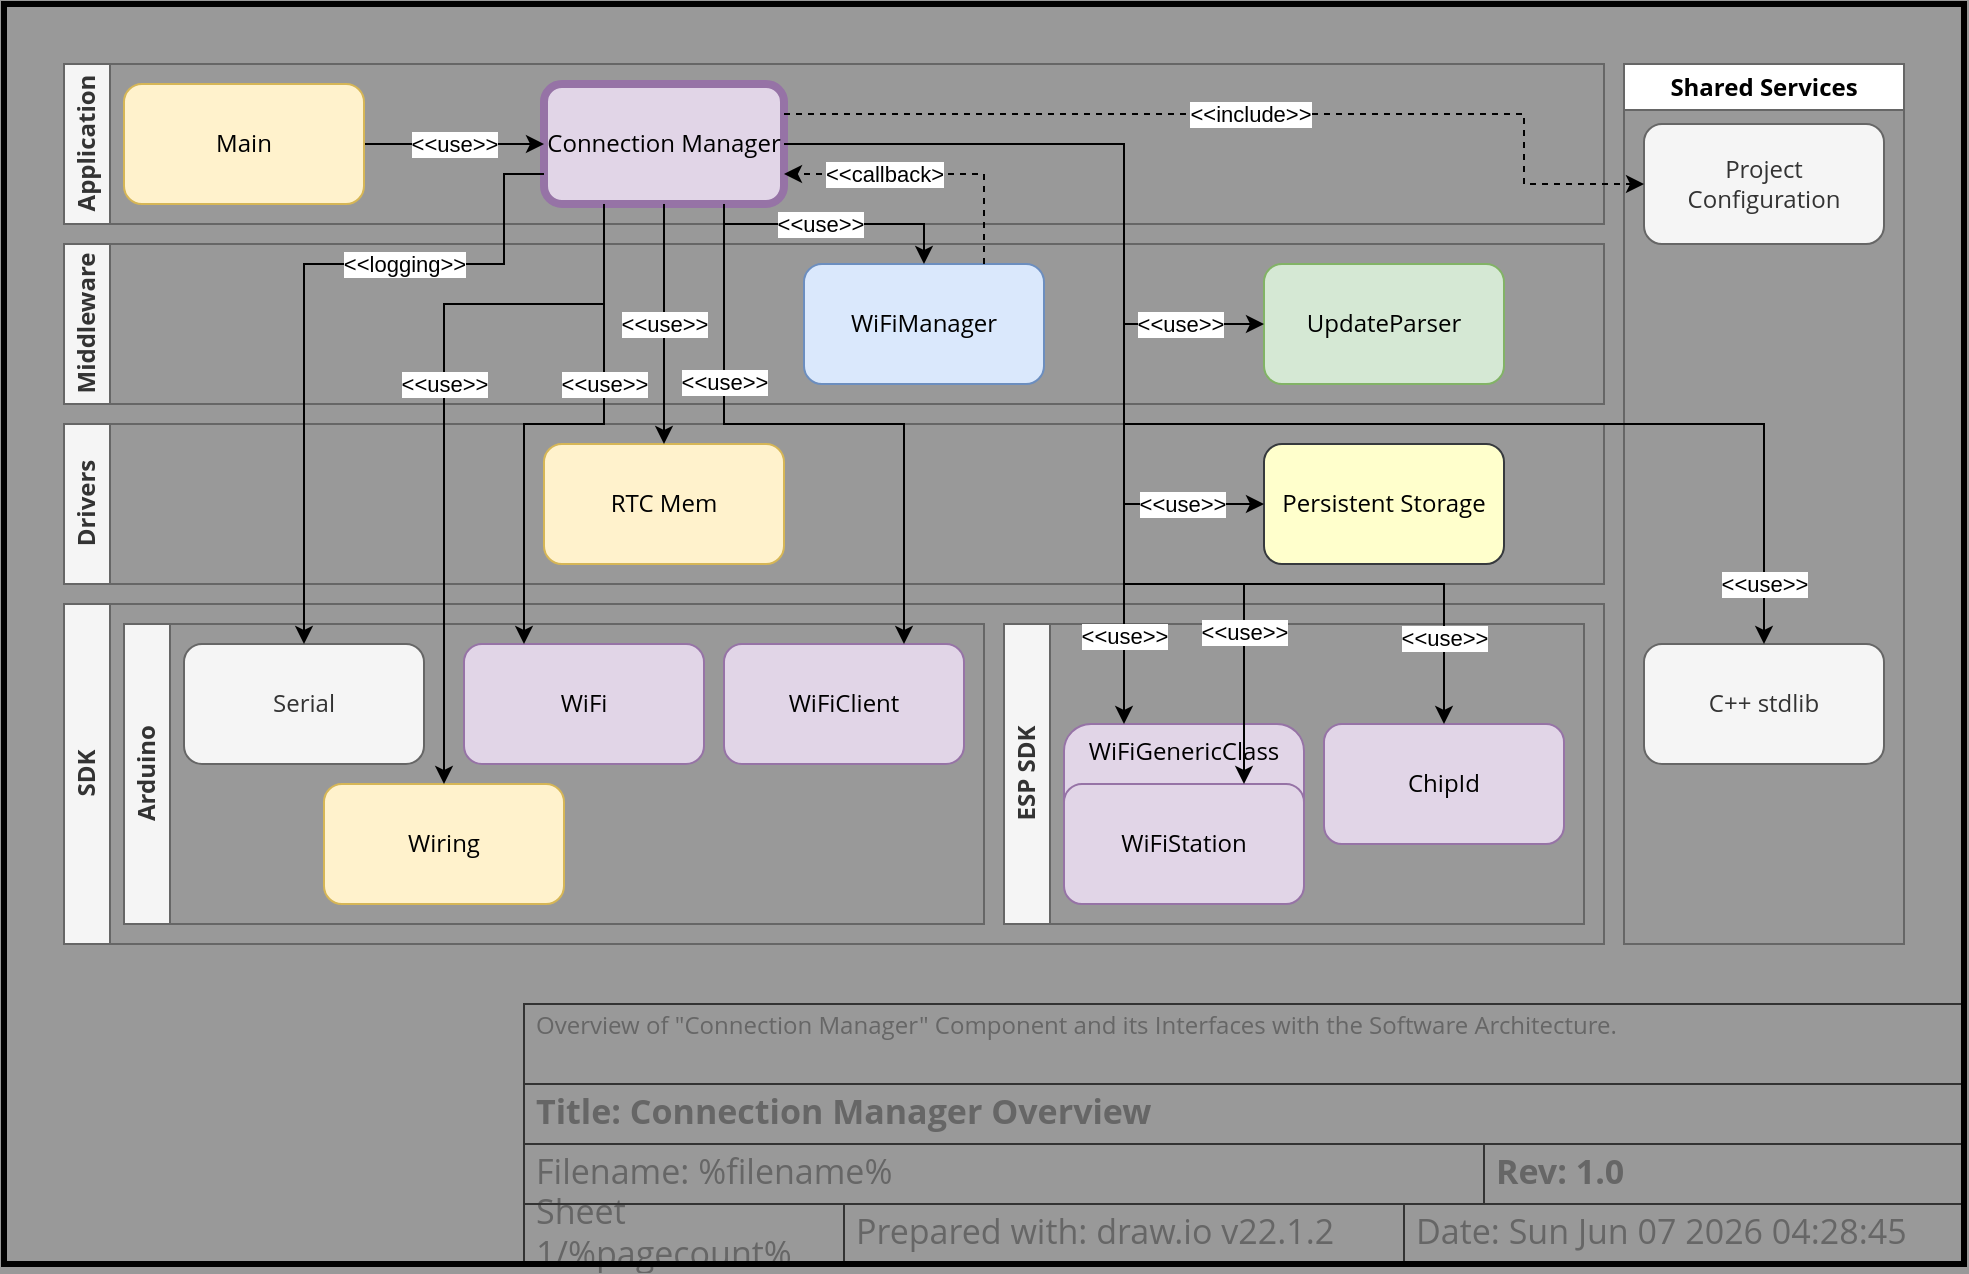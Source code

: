 <mxfile version="22.1.2" type="device">
  <diagram name="Connection Manager Overview" id="fo18u6Ch1KVScq3Fo-Wy">
    <mxGraphModel dx="1904" dy="1254" grid="1" gridSize="10" guides="1" tooltips="1" connect="1" arrows="1" fold="1" page="1" pageScale="1" pageWidth="800" pageHeight="350" background="#999999" math="0" shadow="0">
      <root>
        <object label="" description="Overview of &quot;Connection Manager&quot; Component and its Interfaces with the Software Architecture." rev="1.0" id="0">
          <mxCell />
        </object>
        <object label="Title Block" id="1">
          <mxCell style="locked=1;" parent="0" />
        </object>
        <mxCell id="h7L3MlKvrl_dhOmhB3lf-10" value="Prepared with: draw.io v22.1.2" style="strokeWidth=1;shadow=0;dashed=0;align=center;html=1;shape=mxgraph.mockup.text.textBox;fontColor=#666666;align=left;fontSize=17;spacingLeft=4;spacingTop=-3;whiteSpace=wrap;strokeColor=#333333;mainText=;fillColor=none;fontFamily=Open Sans;movable=1;resizable=1;rotatable=1;deletable=1;editable=1;locked=0;connectable=1;" parent="1" vertex="1">
          <mxGeometry x="220" y="300" width="280" height="30" as="geometry" />
        </mxCell>
        <object label="&lt;div align=&quot;left&quot;&gt;Sheet %pagenumber%/%pagecount%&lt;/div&gt;" placeholders="1" id="h7L3MlKvrl_dhOmhB3lf-12">
          <mxCell style="strokeWidth=1;shadow=0;dashed=0;align=left;html=1;shape=mxgraph.mockup.text.textBox;fontColor=#666666;align=left;fontSize=17;spacingLeft=4;spacingTop=-3;whiteSpace=wrap;strokeColor=#333333;mainText=;fillColor=none;fontFamily=Open Sans;movable=1;resizable=1;rotatable=1;deletable=1;editable=1;locked=0;connectable=1;" parent="1" vertex="1">
            <mxGeometry x="60" y="300" width="160" height="30" as="geometry" />
          </mxCell>
        </object>
        <object label="Date: &lt;font style=&quot;font-size: 17px;&quot;&gt;%date{ddd mmm dd yyyy HH:MM:ss}%&lt;/font&gt;" placeholders="1" id="h7L3MlKvrl_dhOmhB3lf-13">
          <mxCell style="strokeWidth=1;shadow=0;dashed=0;align=center;html=1;shape=mxgraph.mockup.text.textBox;fontColor=#666666;align=left;fontSize=17;spacingLeft=4;spacingTop=-3;whiteSpace=wrap;strokeColor=#333333;mainText=;fillColor=none;fontFamily=Open Sans;movable=1;resizable=1;rotatable=1;deletable=1;editable=1;locked=0;connectable=1;" parent="1" vertex="1">
            <mxGeometry x="500" y="300" width="280" height="30" as="geometry" />
          </mxCell>
        </object>
        <object label="&lt;b&gt;Title: %page%&lt;/b&gt;" placeholders="1" id="h7L3MlKvrl_dhOmhB3lf-14">
          <mxCell style="strokeWidth=1;shadow=0;dashed=0;align=center;html=1;shape=mxgraph.mockup.text.textBox;fontColor=#666666;align=left;fontSize=17;spacingLeft=4;spacingTop=-3;whiteSpace=wrap;strokeColor=#333333;mainText=;fillColor=none;fontFamily=Open Sans;movable=1;resizable=1;rotatable=1;deletable=1;editable=1;locked=0;connectable=1;" parent="1" vertex="1">
            <mxGeometry x="60" y="240" width="720" height="30" as="geometry" />
          </mxCell>
        </object>
        <object label="Filename: %filename%" placeholders="1" id="h7L3MlKvrl_dhOmhB3lf-15">
          <mxCell style="strokeWidth=1;shadow=0;dashed=0;align=center;html=1;shape=mxgraph.mockup.text.textBox;fontColor=#666666;align=left;fontSize=17;spacingLeft=4;spacingTop=-3;whiteSpace=wrap;strokeColor=#333333;mainText=;fillColor=none;fontFamily=Open Sans;movable=1;resizable=1;rotatable=1;deletable=1;editable=1;locked=0;connectable=1;" parent="1" vertex="1">
            <mxGeometry x="60" y="270" width="480" height="30" as="geometry" />
          </mxCell>
        </object>
        <object label="&lt;div align=&quot;left&quot;&gt;%description%&lt;/div&gt;" placeholders="1" id="h7L3MlKvrl_dhOmhB3lf-16">
          <mxCell style="strokeWidth=1;shadow=0;dashed=0;html=1;shape=mxgraph.mockup.text.textBox;fontColor=#666666;align=left;verticalAlign=top;fontSize=12;spacingLeft=4;spacingTop=-3;whiteSpace=wrap;strokeColor=#333333;mainText=;fillColor=none;fontFamily=Open Sans;movable=1;resizable=1;rotatable=1;deletable=1;editable=1;locked=0;connectable=1;" parent="1" vertex="1">
            <mxGeometry x="60" y="200" width="720" height="40" as="geometry" />
          </mxCell>
        </object>
        <object label="&lt;b&gt;Rev: %rev%&lt;br&gt;&lt;/b&gt;" placeholders="1" id="EyKvBmyPNv_MzgSUc5b6-1">
          <mxCell style="strokeWidth=1;shadow=0;dashed=0;align=center;html=1;shape=mxgraph.mockup.text.textBox;fontColor=#666666;align=left;fontSize=17;spacingLeft=4;spacingTop=-3;whiteSpace=wrap;strokeColor=#333333;mainText=;fillColor=none;fontFamily=Open Sans;movable=1;resizable=1;rotatable=1;deletable=1;editable=1;locked=0;connectable=1;" parent="1" vertex="1">
            <mxGeometry x="540" y="270" width="240" height="30" as="geometry" />
          </mxCell>
        </object>
        <object label="Drawing Frame" id="2jkEU8j2_UPUL1MGRyPS-1">
          <mxCell style="locked=1;" parent="0" />
        </object>
        <mxCell id="2jkEU8j2_UPUL1MGRyPS-2" value="" style="rounded=0;whiteSpace=wrap;html=1;fillColor=none;strokeWidth=3;movable=1;resizable=1;rotatable=1;deletable=1;editable=1;locked=0;connectable=1;" parent="2jkEU8j2_UPUL1MGRyPS-1" vertex="1">
          <mxGeometry x="-200" y="-300" width="980" height="630" as="geometry" />
        </mxCell>
        <object label="Document" id="NbdiYjX3MhI7OpqD2NvG-1">
          <mxCell parent="0" />
        </object>
        <mxCell id="Sss9bJefdTC3gDfBGX2G-5" value="SDK" style="swimlane;horizontal=0;whiteSpace=wrap;html=1;fontFamily=Open Sans;fillColor=#f5f5f5;strokeColor=#666666;fontColor=#333333;" parent="NbdiYjX3MhI7OpqD2NvG-1" vertex="1">
          <mxGeometry x="-170" width="770" height="170" as="geometry">
            <mxRectangle x="-260" width="40" height="140" as="alternateBounds" />
          </mxGeometry>
        </mxCell>
        <mxCell id="Sss9bJefdTC3gDfBGX2G-9" value="ESP SDK" style="swimlane;horizontal=0;whiteSpace=wrap;html=1;fontFamily=Open Sans;fillColor=#f5f5f5;strokeColor=#666666;fontColor=#333333;" parent="Sss9bJefdTC3gDfBGX2G-5" vertex="1">
          <mxGeometry x="470" y="10" width="290" height="150" as="geometry">
            <mxRectangle x="60" y="-60" width="40" height="140" as="alternateBounds" />
          </mxGeometry>
        </mxCell>
        <mxCell id="Sss9bJefdTC3gDfBGX2G-22" value="WiFiGenericClass" style="rounded=1;whiteSpace=wrap;html=1;fontFamily=Open Sans;fillColor=#e1d5e7;strokeColor=#9673a6;verticalAlign=top;" parent="Sss9bJefdTC3gDfBGX2G-9" vertex="1">
          <mxGeometry x="30" y="50" width="120" height="90" as="geometry" />
        </mxCell>
        <mxCell id="tb5jybf7uf42myFAHZ4B-7" value="ChipId" style="rounded=1;whiteSpace=wrap;html=1;fontFamily=Open Sans;fillColor=#e1d5e7;strokeColor=#9673a6;" parent="Sss9bJefdTC3gDfBGX2G-9" vertex="1">
          <mxGeometry x="160" y="50" width="120" height="60" as="geometry" />
        </mxCell>
        <mxCell id="tb5jybf7uf42myFAHZ4B-15" value="WiFiStation" style="rounded=1;whiteSpace=wrap;html=1;fontFamily=Open Sans;fillColor=#e1d5e7;strokeColor=#9673a6;" parent="Sss9bJefdTC3gDfBGX2G-9" vertex="1">
          <mxGeometry x="30" y="80" width="120" height="60" as="geometry" />
        </mxCell>
        <mxCell id="Sss9bJefdTC3gDfBGX2G-8" value="Arduino" style="swimlane;horizontal=0;whiteSpace=wrap;html=1;fillStyle=auto;fontFamily=Open Sans;fillColor=#f5f5f5;strokeColor=#666666;fontColor=#333333;" parent="Sss9bJefdTC3gDfBGX2G-5" vertex="1">
          <mxGeometry x="30" y="10" width="430" height="150" as="geometry">
            <mxRectangle x="60" y="-60" width="40" height="140" as="alternateBounds" />
          </mxGeometry>
        </mxCell>
        <mxCell id="Sss9bJefdTC3gDfBGX2G-13" value="WiFi" style="rounded=1;whiteSpace=wrap;html=1;fontFamily=Open Sans;fillColor=#e1d5e7;strokeColor=#9673a6;" parent="Sss9bJefdTC3gDfBGX2G-8" vertex="1">
          <mxGeometry x="170" y="10" width="120" height="60" as="geometry" />
        </mxCell>
        <mxCell id="Sss9bJefdTC3gDfBGX2G-14" value="WiFiClient" style="rounded=1;whiteSpace=wrap;html=1;fontFamily=Open Sans;fillColor=#e1d5e7;strokeColor=#9673a6;" parent="Sss9bJefdTC3gDfBGX2G-8" vertex="1">
          <mxGeometry x="300" y="10" width="120" height="60" as="geometry" />
        </mxCell>
        <mxCell id="tb5jybf7uf42myFAHZ4B-3" value="Serial" style="rounded=1;whiteSpace=wrap;html=1;fontFamily=Open Sans;fillColor=#f5f5f5;strokeColor=#666666;fontColor=#333333;" parent="Sss9bJefdTC3gDfBGX2G-8" vertex="1">
          <mxGeometry x="30" y="10" width="120" height="60" as="geometry" />
        </mxCell>
        <mxCell id="tb5jybf7uf42myFAHZ4B-11" value="Wiring" style="rounded=1;whiteSpace=wrap;html=1;fontFamily=Open Sans;fillColor=#fff2cc;strokeColor=#d6b656;" parent="Sss9bJefdTC3gDfBGX2G-8" vertex="1">
          <mxGeometry x="100" y="80" width="120" height="60" as="geometry" />
        </mxCell>
        <mxCell id="lVKpyNV5w2mlOseutN5l-1" value="Drivers" style="swimlane;horizontal=0;whiteSpace=wrap;html=1;fontFamily=Open Sans;fillColor=#f5f5f5;fontColor=#333333;strokeColor=#666666;" parent="NbdiYjX3MhI7OpqD2NvG-1" vertex="1">
          <mxGeometry x="-170" y="-90" width="770" height="80" as="geometry" />
        </mxCell>
        <mxCell id="lVKpyNV5w2mlOseutN5l-5" value="Persistent Storage" style="rounded=1;whiteSpace=wrap;html=1;fontFamily=Open Sans;fillColor=#FFFFCC;strokeColor=#36393d;" parent="lVKpyNV5w2mlOseutN5l-1" vertex="1">
          <mxGeometry x="600" y="10" width="120" height="60" as="geometry" />
        </mxCell>
        <mxCell id="lVKpyNV5w2mlOseutN5l-4" value="RTC Mem" style="rounded=1;whiteSpace=wrap;html=1;fontFamily=Open Sans;fillColor=#fff2cc;strokeColor=#d6b656;" parent="lVKpyNV5w2mlOseutN5l-1" vertex="1">
          <mxGeometry x="240" y="10" width="120" height="60" as="geometry" />
        </mxCell>
        <mxCell id="lVKpyNV5w2mlOseutN5l-8" value="Middleware" style="swimlane;horizontal=0;whiteSpace=wrap;html=1;fontFamily=Open Sans;fillColor=#f5f5f5;fontColor=#333333;strokeColor=#666666;" parent="NbdiYjX3MhI7OpqD2NvG-1" vertex="1">
          <mxGeometry x="-170" y="-180" width="770" height="80" as="geometry" />
        </mxCell>
        <mxCell id="lVKpyNV5w2mlOseutN5l-9" value="WiFiManager" style="rounded=1;whiteSpace=wrap;html=1;fontFamily=Open Sans;fillColor=#dae8fc;strokeColor=#6c8ebf;" parent="lVKpyNV5w2mlOseutN5l-8" vertex="1">
          <mxGeometry x="370" y="10" width="120" height="60" as="geometry" />
        </mxCell>
        <mxCell id="lVKpyNV5w2mlOseutN5l-10" value="UpdateParser" style="rounded=1;whiteSpace=wrap;html=1;fontFamily=Open Sans;fillColor=#d5e8d4;strokeColor=#82b366;" parent="lVKpyNV5w2mlOseutN5l-8" vertex="1">
          <mxGeometry x="600" y="10" width="120" height="60" as="geometry" />
        </mxCell>
        <mxCell id="lVKpyNV5w2mlOseutN5l-12" value="Application" style="swimlane;horizontal=0;whiteSpace=wrap;html=1;fontFamily=Open Sans;fillColor=#f5f5f5;fontColor=#333333;strokeColor=#666666;" parent="NbdiYjX3MhI7OpqD2NvG-1" vertex="1">
          <mxGeometry x="-170" y="-270" width="770" height="80" as="geometry">
            <mxRectangle x="-290" y="-340" width="40" height="100" as="alternateBounds" />
          </mxGeometry>
        </mxCell>
        <mxCell id="lVKpyNV5w2mlOseutN5l-14" value="Connection Manager" style="rounded=1;whiteSpace=wrap;html=1;fontFamily=Open Sans;fillColor=#e1d5e7;strokeColor=#9673a6;strokeWidth=4;" parent="lVKpyNV5w2mlOseutN5l-12" vertex="1">
          <mxGeometry x="240" y="10" width="120" height="60" as="geometry" />
        </mxCell>
        <mxCell id="tb5jybf7uf42myFAHZ4B-2" value="&amp;lt;&amp;lt;use&amp;gt;&amp;gt;" style="edgeStyle=orthogonalEdgeStyle;rounded=0;orthogonalLoop=1;jettySize=auto;html=1;" parent="lVKpyNV5w2mlOseutN5l-12" source="tb5jybf7uf42myFAHZ4B-1" target="lVKpyNV5w2mlOseutN5l-14" edge="1">
          <mxGeometry relative="1" as="geometry" />
        </mxCell>
        <mxCell id="tb5jybf7uf42myFAHZ4B-1" value="Main" style="rounded=1;whiteSpace=wrap;html=1;fontFamily=Open Sans;fillColor=#fff2cc;strokeColor=#d6b656;" parent="lVKpyNV5w2mlOseutN5l-12" vertex="1">
          <mxGeometry x="30" y="10" width="120" height="60" as="geometry" />
        </mxCell>
        <mxCell id="un4NKVT6_Mbu8oOSIWiY-5" value="&amp;lt;&amp;lt;use&amp;gt;&amp;gt;" style="edgeStyle=orthogonalEdgeStyle;rounded=0;orthogonalLoop=1;jettySize=auto;html=1;exitX=0.75;exitY=1;exitDx=0;exitDy=0;entryX=0.5;entryY=0;entryDx=0;entryDy=0;" parent="NbdiYjX3MhI7OpqD2NvG-1" source="lVKpyNV5w2mlOseutN5l-14" target="lVKpyNV5w2mlOseutN5l-9" edge="1">
          <mxGeometry x="-0.111" relative="1" as="geometry">
            <mxPoint x="250" y="-170" as="targetPoint" />
            <Array as="points">
              <mxPoint x="190" y="-190" />
              <mxPoint x="290" y="-190" />
            </Array>
            <mxPoint as="offset" />
          </mxGeometry>
        </mxCell>
        <mxCell id="un4NKVT6_Mbu8oOSIWiY-6" value="&amp;lt;&amp;lt;use&amp;gt;&amp;gt;" style="edgeStyle=orthogonalEdgeStyle;rounded=0;orthogonalLoop=1;jettySize=auto;html=1;exitX=1;exitY=0.5;exitDx=0;exitDy=0;" parent="NbdiYjX3MhI7OpqD2NvG-1" source="lVKpyNV5w2mlOseutN5l-14" target="lVKpyNV5w2mlOseutN5l-10" edge="1">
          <mxGeometry x="0.746" relative="1" as="geometry">
            <Array as="points">
              <mxPoint x="360" y="-230" />
              <mxPoint x="360" y="-140" />
            </Array>
            <mxPoint as="offset" />
          </mxGeometry>
        </mxCell>
        <mxCell id="un4NKVT6_Mbu8oOSIWiY-7" value="&amp;lt;&amp;lt;use&amp;gt;&amp;gt;" style="edgeStyle=orthogonalEdgeStyle;rounded=0;orthogonalLoop=1;jettySize=auto;html=1;" parent="NbdiYjX3MhI7OpqD2NvG-1" source="lVKpyNV5w2mlOseutN5l-14" target="lVKpyNV5w2mlOseutN5l-4" edge="1">
          <mxGeometry relative="1" as="geometry" />
        </mxCell>
        <mxCell id="un4NKVT6_Mbu8oOSIWiY-16" value="&amp;lt;&amp;lt;use&amp;gt;&amp;gt;" style="edgeStyle=orthogonalEdgeStyle;rounded=0;orthogonalLoop=1;jettySize=auto;html=1;exitX=1;exitY=0.5;exitDx=0;exitDy=0;" parent="NbdiYjX3MhI7OpqD2NvG-1" source="lVKpyNV5w2mlOseutN5l-14" target="lVKpyNV5w2mlOseutN5l-5" edge="1">
          <mxGeometry x="0.802" relative="1" as="geometry">
            <mxPoint x="600" y="-185" as="sourcePoint" />
            <mxPoint x="670" y="-80" as="targetPoint" />
            <Array as="points">
              <mxPoint x="360" y="-230" />
              <mxPoint x="360" y="-50" />
            </Array>
            <mxPoint as="offset" />
          </mxGeometry>
        </mxCell>
        <mxCell id="tb5jybf7uf42myFAHZ4B-4" value="Shared Services" style="swimlane;whiteSpace=wrap;html=1;fontFamily=Open Sans;strokeColor=#666666;" parent="NbdiYjX3MhI7OpqD2NvG-1" vertex="1">
          <mxGeometry x="610" y="-270" width="140" height="440" as="geometry" />
        </mxCell>
        <mxCell id="tb5jybf7uf42myFAHZ4B-5" value="Project Configuration" style="rounded=1;whiteSpace=wrap;html=1;fontFamily=Open Sans;fillColor=#f5f5f5;strokeColor=#666666;fontColor=#333333;" parent="tb5jybf7uf42myFAHZ4B-4" vertex="1">
          <mxGeometry x="10" y="30" width="120" height="60" as="geometry" />
        </mxCell>
        <mxCell id="tb5jybf7uf42myFAHZ4B-13" value="C++ stdlib" style="rounded=1;whiteSpace=wrap;html=1;fontFamily=Open Sans;fillColor=#f5f5f5;strokeColor=#666666;fontColor=#333333;" parent="tb5jybf7uf42myFAHZ4B-4" vertex="1">
          <mxGeometry x="10" y="290" width="120" height="60" as="geometry" />
        </mxCell>
        <mxCell id="tb5jybf7uf42myFAHZ4B-6" value="&amp;lt;&amp;lt;include&amp;gt;&amp;gt;" style="edgeStyle=orthogonalEdgeStyle;rounded=0;orthogonalLoop=1;jettySize=auto;html=1;dashed=1;exitX=1;exitY=0.25;exitDx=0;exitDy=0;" parent="NbdiYjX3MhI7OpqD2NvG-1" source="lVKpyNV5w2mlOseutN5l-14" target="tb5jybf7uf42myFAHZ4B-5" edge="1">
          <mxGeometry relative="1" as="geometry">
            <Array as="points">
              <mxPoint x="560" y="-245" />
              <mxPoint x="560" y="-210" />
            </Array>
          </mxGeometry>
        </mxCell>
        <mxCell id="tb5jybf7uf42myFAHZ4B-8" value="&amp;lt;&amp;lt;logging&amp;gt;&amp;gt;" style="edgeStyle=orthogonalEdgeStyle;rounded=0;orthogonalLoop=1;jettySize=auto;html=1;exitX=0;exitY=0.75;exitDx=0;exitDy=0;" parent="NbdiYjX3MhI7OpqD2NvG-1" source="lVKpyNV5w2mlOseutN5l-14" target="tb5jybf7uf42myFAHZ4B-3" edge="1">
          <mxGeometry x="-0.352" relative="1" as="geometry">
            <Array as="points">
              <mxPoint x="50" y="-215" />
              <mxPoint x="50" y="-170" />
              <mxPoint x="-50" y="-170" />
            </Array>
            <mxPoint as="offset" />
          </mxGeometry>
        </mxCell>
        <mxCell id="tb5jybf7uf42myFAHZ4B-9" value="&amp;lt;&amp;lt;use&amp;gt;&amp;gt;" style="edgeStyle=orthogonalEdgeStyle;rounded=0;orthogonalLoop=1;jettySize=auto;html=1;exitX=0.25;exitY=1;exitDx=0;exitDy=0;entryX=0.25;entryY=0;entryDx=0;entryDy=0;" parent="NbdiYjX3MhI7OpqD2NvG-1" source="lVKpyNV5w2mlOseutN5l-14" target="Sss9bJefdTC3gDfBGX2G-13" edge="1">
          <mxGeometry x="-0.308" relative="1" as="geometry">
            <mxPoint as="offset" />
          </mxGeometry>
        </mxCell>
        <mxCell id="tb5jybf7uf42myFAHZ4B-10" value="&amp;lt;&amp;lt;use&amp;gt;&amp;gt;" style="edgeStyle=orthogonalEdgeStyle;rounded=0;orthogonalLoop=1;jettySize=auto;html=1;exitX=1;exitY=0.5;exitDx=0;exitDy=0;" parent="NbdiYjX3MhI7OpqD2NvG-1" source="lVKpyNV5w2mlOseutN5l-14" target="tb5jybf7uf42myFAHZ4B-7" edge="1">
          <mxGeometry x="0.861" relative="1" as="geometry">
            <Array as="points">
              <mxPoint x="360" y="-230" />
              <mxPoint x="360" y="-10" />
              <mxPoint x="520" y="-10" />
            </Array>
            <mxPoint as="offset" />
          </mxGeometry>
        </mxCell>
        <mxCell id="tb5jybf7uf42myFAHZ4B-12" value="&amp;lt;&amp;lt;use&amp;gt;&amp;gt;" style="edgeStyle=orthogonalEdgeStyle;rounded=0;orthogonalLoop=1;jettySize=auto;html=1;exitX=0.25;exitY=1;exitDx=0;exitDy=0;" parent="NbdiYjX3MhI7OpqD2NvG-1" source="lVKpyNV5w2mlOseutN5l-14" target="tb5jybf7uf42myFAHZ4B-11" edge="1">
          <mxGeometry x="-0.081" relative="1" as="geometry">
            <Array as="points">
              <mxPoint x="100" y="-150" />
              <mxPoint x="20" y="-150" />
            </Array>
            <mxPoint as="offset" />
          </mxGeometry>
        </mxCell>
        <mxCell id="tb5jybf7uf42myFAHZ4B-14" value="&amp;lt;&amp;lt;use&amp;gt;&amp;gt;" style="edgeStyle=orthogonalEdgeStyle;rounded=0;orthogonalLoop=1;jettySize=auto;html=1;exitX=1;exitY=0.5;exitDx=0;exitDy=0;" parent="NbdiYjX3MhI7OpqD2NvG-1" source="lVKpyNV5w2mlOseutN5l-14" target="tb5jybf7uf42myFAHZ4B-13" edge="1">
          <mxGeometry x="0.919" relative="1" as="geometry">
            <Array as="points">
              <mxPoint x="360" y="-230" />
              <mxPoint x="360" y="-90" />
              <mxPoint x="680" y="-90" />
            </Array>
            <mxPoint as="offset" />
          </mxGeometry>
        </mxCell>
        <mxCell id="tb5jybf7uf42myFAHZ4B-16" value="&amp;lt;&amp;lt;use&amp;gt;&amp;gt;" style="edgeStyle=orthogonalEdgeStyle;rounded=0;orthogonalLoop=1;jettySize=auto;html=1;entryX=0.25;entryY=0;entryDx=0;entryDy=0;exitX=1;exitY=0.5;exitDx=0;exitDy=0;" parent="NbdiYjX3MhI7OpqD2NvG-1" source="lVKpyNV5w2mlOseutN5l-14" target="Sss9bJefdTC3gDfBGX2G-22" edge="1">
          <mxGeometry x="0.807" relative="1" as="geometry">
            <mxPoint as="offset" />
          </mxGeometry>
        </mxCell>
        <mxCell id="tb5jybf7uf42myFAHZ4B-17" value="&amp;lt;&amp;lt;use&amp;gt;&amp;gt;" style="edgeStyle=orthogonalEdgeStyle;rounded=0;orthogonalLoop=1;jettySize=auto;html=1;entryX=0.75;entryY=0;entryDx=0;entryDy=0;exitX=1;exitY=0.5;exitDx=0;exitDy=0;" parent="NbdiYjX3MhI7OpqD2NvG-1" source="lVKpyNV5w2mlOseutN5l-14" target="tb5jybf7uf42myFAHZ4B-15" edge="1">
          <mxGeometry x="0.723" relative="1" as="geometry">
            <Array as="points">
              <mxPoint x="360" y="-230" />
              <mxPoint x="360" y="-10" />
              <mxPoint x="420" y="-10" />
            </Array>
            <mxPoint as="offset" />
          </mxGeometry>
        </mxCell>
        <mxCell id="tb5jybf7uf42myFAHZ4B-18" value="&amp;lt;&amp;lt;use&amp;gt;&amp;gt;" style="edgeStyle=orthogonalEdgeStyle;rounded=0;orthogonalLoop=1;jettySize=auto;html=1;entryX=0.75;entryY=0;entryDx=0;entryDy=0;exitX=0.75;exitY=1;exitDx=0;exitDy=0;" parent="NbdiYjX3MhI7OpqD2NvG-1" source="lVKpyNV5w2mlOseutN5l-14" target="Sss9bJefdTC3gDfBGX2G-14" edge="1">
          <mxGeometry x="-0.429" relative="1" as="geometry">
            <mxPoint as="offset" />
          </mxGeometry>
        </mxCell>
        <mxCell id="wFV4XHJ3uFBqJ7aXapcK-1" value="&amp;lt;&amp;lt;callback&amp;gt;" style="edgeStyle=orthogonalEdgeStyle;rounded=0;orthogonalLoop=1;jettySize=auto;html=1;entryX=1;entryY=0.75;entryDx=0;entryDy=0;exitX=0.75;exitY=0;exitDx=0;exitDy=0;dashed=1;" edge="1" parent="NbdiYjX3MhI7OpqD2NvG-1" source="lVKpyNV5w2mlOseutN5l-9" target="lVKpyNV5w2mlOseutN5l-14">
          <mxGeometry x="0.31" relative="1" as="geometry">
            <Array as="points">
              <mxPoint x="290" y="-215" />
            </Array>
            <mxPoint as="offset" />
          </mxGeometry>
        </mxCell>
      </root>
    </mxGraphModel>
  </diagram>
</mxfile>

